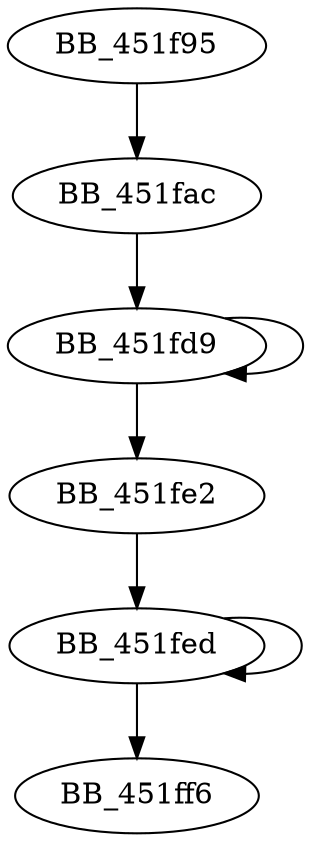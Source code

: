 DiGraph sub_451F95{
BB_451f95->BB_451fac
BB_451fac->BB_451fd9
BB_451fd9->BB_451fd9
BB_451fd9->BB_451fe2
BB_451fe2->BB_451fed
BB_451fed->BB_451fed
BB_451fed->BB_451ff6
}

